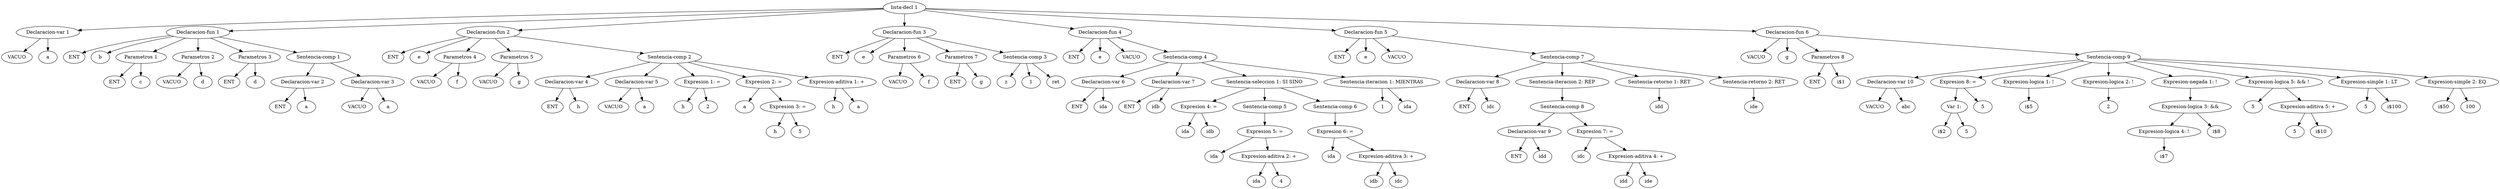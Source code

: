digraph G {
	"lista-decl 1" -> "Declaracion-var 1"
	1 [label="VACUO"]
	"Declaracion-var 1" -> 1
	2 [label="a"]
	"Declaracion-var 1" -> 2
	"lista-decl 1" -> "Declaracion-fun 1"
	3 [label="ENT"]
	"Declaracion-fun 1" -> 3
	4 [label="b"]
	"Declaracion-fun 1" -> 4
	"Declaracion-fun 1" -> "Parametros 1"
	5 [label="ENT"]
	"Parametros 1" -> 5
	6 [label="c"]
	"Parametros 1" -> 6
	"Declaracion-fun 1" -> "Parametros 2"
	7 [label="VACUO"]
	"Parametros 2" -> 7
	8 [label="d"]
	"Parametros 2" -> 8
	"Declaracion-fun 1" -> "Parametros 3"
	9 [label="ENT"]
	"Parametros 3" -> 9
	10 [label="d"]
	"Parametros 3" -> 10
	"Declaracion-fun 1" -> "Sentencia-comp 1"
	"Sentencia-comp 1" -> "Declaracion-var 2"
	11 [label="ENT"]
	"Declaracion-var 2" -> 11
	12 [label="a"]
	"Declaracion-var 2" -> 12
	"Sentencia-comp 1" -> "Declaracion-var 3"
	13 [label="VACUO"]
	"Declaracion-var 3" -> 13
	14 [label="a"]
	"Declaracion-var 3" -> 14
	"lista-decl 1" -> "Declaracion-fun 2"
	15 [label="ENT"]
	"Declaracion-fun 2" -> 15
	16 [label="e"]
	"Declaracion-fun 2" -> 16
	"Declaracion-fun 2" -> "Parametros 4"
	17 [label="VACUO"]
	"Parametros 4" -> 17
	18 [label="f"]
	"Parametros 4" -> 18
	"Declaracion-fun 2" -> "Parametros 5"
	19 [label="VACUO"]
	"Parametros 5" -> 19
	20 [label="g"]
	"Parametros 5" -> 20
	"Declaracion-fun 2" -> "Sentencia-comp 2"
	"Sentencia-comp 2" -> "Declaracion-var 4"
	21 [label="ENT"]
	"Declaracion-var 4" -> 21
	22 [label="h"]
	"Declaracion-var 4" -> 22
	"Sentencia-comp 2" -> "Declaracion-var 5"
	23 [label="VACUO"]
	"Declaracion-var 5" -> 23
	24 [label="a"]
	"Declaracion-var 5" -> 24
	"Sentencia-comp 2" -> "Expresion 1: ="
	25 [label="h"]
	"Expresion 1: =" -> 25
	26 [label="2"]
	"Expresion 1: =" -> 26
	"Sentencia-comp 2" -> "Expresion 2: ="
	27 [label="a"]
	"Expresion 2: =" -> 27
	"Expresion 2: =" -> "Expresion 3: ="
	28 [label="h"]
	"Expresion 3: =" -> 28
	29 [label="5"]
	"Expresion 3: =" -> 29
	"Sentencia-comp 2" -> "Expresion-aditiva 1: +"
	30 [label="h"]
	"Expresion-aditiva 1: +" -> 30
	31 [label="a"]
	"Expresion-aditiva 1: +" -> 31
	"lista-decl 1" -> "Declaracion-fun 3"
	32 [label="ENT"]
	"Declaracion-fun 3" -> 32
	33 [label="e"]
	"Declaracion-fun 3" -> 33
	"Declaracion-fun 3" -> "Parametros 6"
	34 [label="VACUO"]
	"Parametros 6" -> 34
	35 [label="f"]
	"Parametros 6" -> 35
	"Declaracion-fun 3" -> "Parametros 7"
	36 [label="ENT"]
	"Parametros 7" -> 36
	37 [label="g"]
	"Parametros 7" -> 37
	"Declaracion-fun 3" -> "Sentencia-comp 3"
	38 [label="z"]
	"Sentencia-comp 3" -> 38
	39 [label="1"]
	"Sentencia-comp 3" -> 39
	40 [label="ret"]
	"Sentencia-comp 3" -> 40
	"lista-decl 1" -> "Declaracion-fun 4"
	41 [label="ENT"]
	"Declaracion-fun 4" -> 41
	42 [label="e"]
	"Declaracion-fun 4" -> 42
	43 [label="VACUO"]
	"Declaracion-fun 4" -> 43
	"Declaracion-fun 4" -> "Sentencia-comp 4"
	"Sentencia-comp 4" -> "Declaracion-var 6"
	44 [label="ENT"]
	"Declaracion-var 6" -> 44
	45 [label="ida"]
	"Declaracion-var 6" -> 45
	"Sentencia-comp 4" -> "Declaracion-var 7"
	46 [label="ENT"]
	"Declaracion-var 7" -> 46
	47 [label="idb"]
	"Declaracion-var 7" -> 47
	"Sentencia-comp 4" -> "Sentencia-seleccion 1: SI SINO"
	"Sentencia-seleccion 1: SI SINO" -> "Expresion 4: ="
	48 [label="ida"]
	"Expresion 4: =" -> 48
	49 [label="idb"]
	"Expresion 4: =" -> 49
	"Sentencia-seleccion 1: SI SINO" -> "Sentencia-comp 5"
	"Sentencia-comp 5" -> "Expresion 5: ="
	50 [label="ida"]
	"Expresion 5: =" -> 50
	"Expresion 5: =" -> "Expresion-aditiva 2: +"
	51 [label="ida"]
	"Expresion-aditiva 2: +" -> 51
	52 [label="4"]
	"Expresion-aditiva 2: +" -> 52
	"Sentencia-seleccion 1: SI SINO" -> "Sentencia-comp 6"
	"Sentencia-comp 6" -> "Expresion 6: ="
	53 [label="ida"]
	"Expresion 6: =" -> 53
	"Expresion 6: =" -> "Expresion-aditiva 3: +"
	54 [label="idb"]
	"Expresion-aditiva 3: +" -> 54
	55 [label="idc"]
	"Expresion-aditiva 3: +" -> 55
	"Sentencia-comp 4" -> "Sentencia-iteracion 1: MIENTRAS" 
	56 [label="1"]
	"Sentencia-iteracion 1: MIENTRAS" -> 56
	57 [label="ida"]
	"Sentencia-iteracion 1: MIENTRAS" -> 57
	"lista-decl 1" -> "Declaracion-fun 5"
	58 [label="ENT"]
	"Declaracion-fun 5" -> 58
	59 [label="e"]
	"Declaracion-fun 5" -> 59
	60 [label="VACUO"]
	"Declaracion-fun 5" -> 60
	"Declaracion-fun 5" -> "Sentencia-comp 7"
	"Sentencia-comp 7" -> "Declaracion-var 8"
	61 [label="ENT"]
	"Declaracion-var 8" -> 61
	62 [label="idc"]
	"Declaracion-var 8" -> 62
	"Sentencia-comp 7" -> "Sentencia-iteracion 2: REP"
	"Sentencia-iteracion 2: REP" -> "Sentencia-comp 8"
	"Sentencia-comp 8" -> "Declaracion-var 9"
	63 [label="ENT"]
	"Declaracion-var 9" -> 63
	64 [label="idd"]
	"Declaracion-var 9" -> 64
	"Sentencia-comp 8" -> "Expresion 7: ="
	65 [label="idc"]
	"Expresion 7: =" -> 65
	"Expresion 7: =" -> "Expresion-aditiva 4: +"
	66 [label="idd"]
	"Expresion-aditiva 4: +" -> 66
	67 [label="ide"]
	"Expresion-aditiva 4: +" -> 67
	"Sentencia-comp 7" -> "Sentencia-retorno 1: RET"
	68 [label="idd"]
	"Sentencia-retorno 1: RET" -> 68
	"Sentencia-comp 7" -> "Sentencia-retorno 2: RET"
	69 [label="ide"]
	"Sentencia-retorno 2: RET" -> 69
	"lista-decl 1" -> "Declaracion-fun 6"
	70 [label="VACUO"]
	"Declaracion-fun 6" -> 70
	71 [label="g"]
	"Declaracion-fun 6" -> 71
	"Declaracion-fun 6" -> "Parametros 8"
	72 [label="ENT"]
	"Parametros 8" -> 72
	73 [label="i$1"]
	"Parametros 8" -> 73
	"Declaracion-fun 6" -> "Sentencia-comp 9"
	"Sentencia-comp 9" -> "Declaracion-var 10"
	74 [label="VACUO"]
	"Declaracion-var 10" -> 74
	75 [label="abc"]
	"Declaracion-var 10" -> 75
	"Sentencia-comp 9" -> "Expresion 8: ="
	"Expresion 8: =" -> "Var 1:"
	76 [label="i$2"]
	"Var 1:" -> 76
	77 [label="5"]
	"Var 1:" -> 77
	78 [label="5"]
	"Expresion 8: =" -> 78
	"Sentencia-comp 9" -> "Expresion-logica 1: !"
	79 [label="i$5"]
	"Expresion-logica 1: !" -> 79
	"Sentencia-comp 9" -> "Expresion-logica 2: !"
	80 [label="2"]
	"Expresion-logica 2: !" -> 80
	"Sentencia-comp 9" -> "Expresion-negada 1: !"
	"Expresion-negada 1: !" -> "Expresion-logica 3: &&"
	"Expresion-logica 3: &&"-> "Expresion-logica 4: !"
	81 [label="i$7"]
	"Expresion-logica 4: !" -> 81
	82 [label="i$8"]
	"Expresion-logica 3: &&" -> 82
	"Sentencia-comp 9" -> "Expresion-logica 5: && !"
	83 [label="5"]
	"Expresion-logica 5: && !" -> 83
	"Expresion-logica 5: && !"-> "Expresion-aditiva 5: +"
	84 [label="5"]
	"Expresion-aditiva 5: +" -> 84
	85 [label="i$10"]
	"Expresion-aditiva 5: +" -> 85
	"Sentencia-comp 9" -> "Expresion-simple 1: LT"
	86 [label="5"]
	"Expresion-simple 1: LT" -> 86
	87 [label="i$100"]
	"Expresion-simple 1: LT" -> 87
	"Sentencia-comp 9" -> "Expresion-simple 2: EQ"
	88 [label="i$50"]
	"Expresion-simple 2: EQ" -> 88
	89 [label="100"]
	"Expresion-simple 2: EQ" -> 89
}